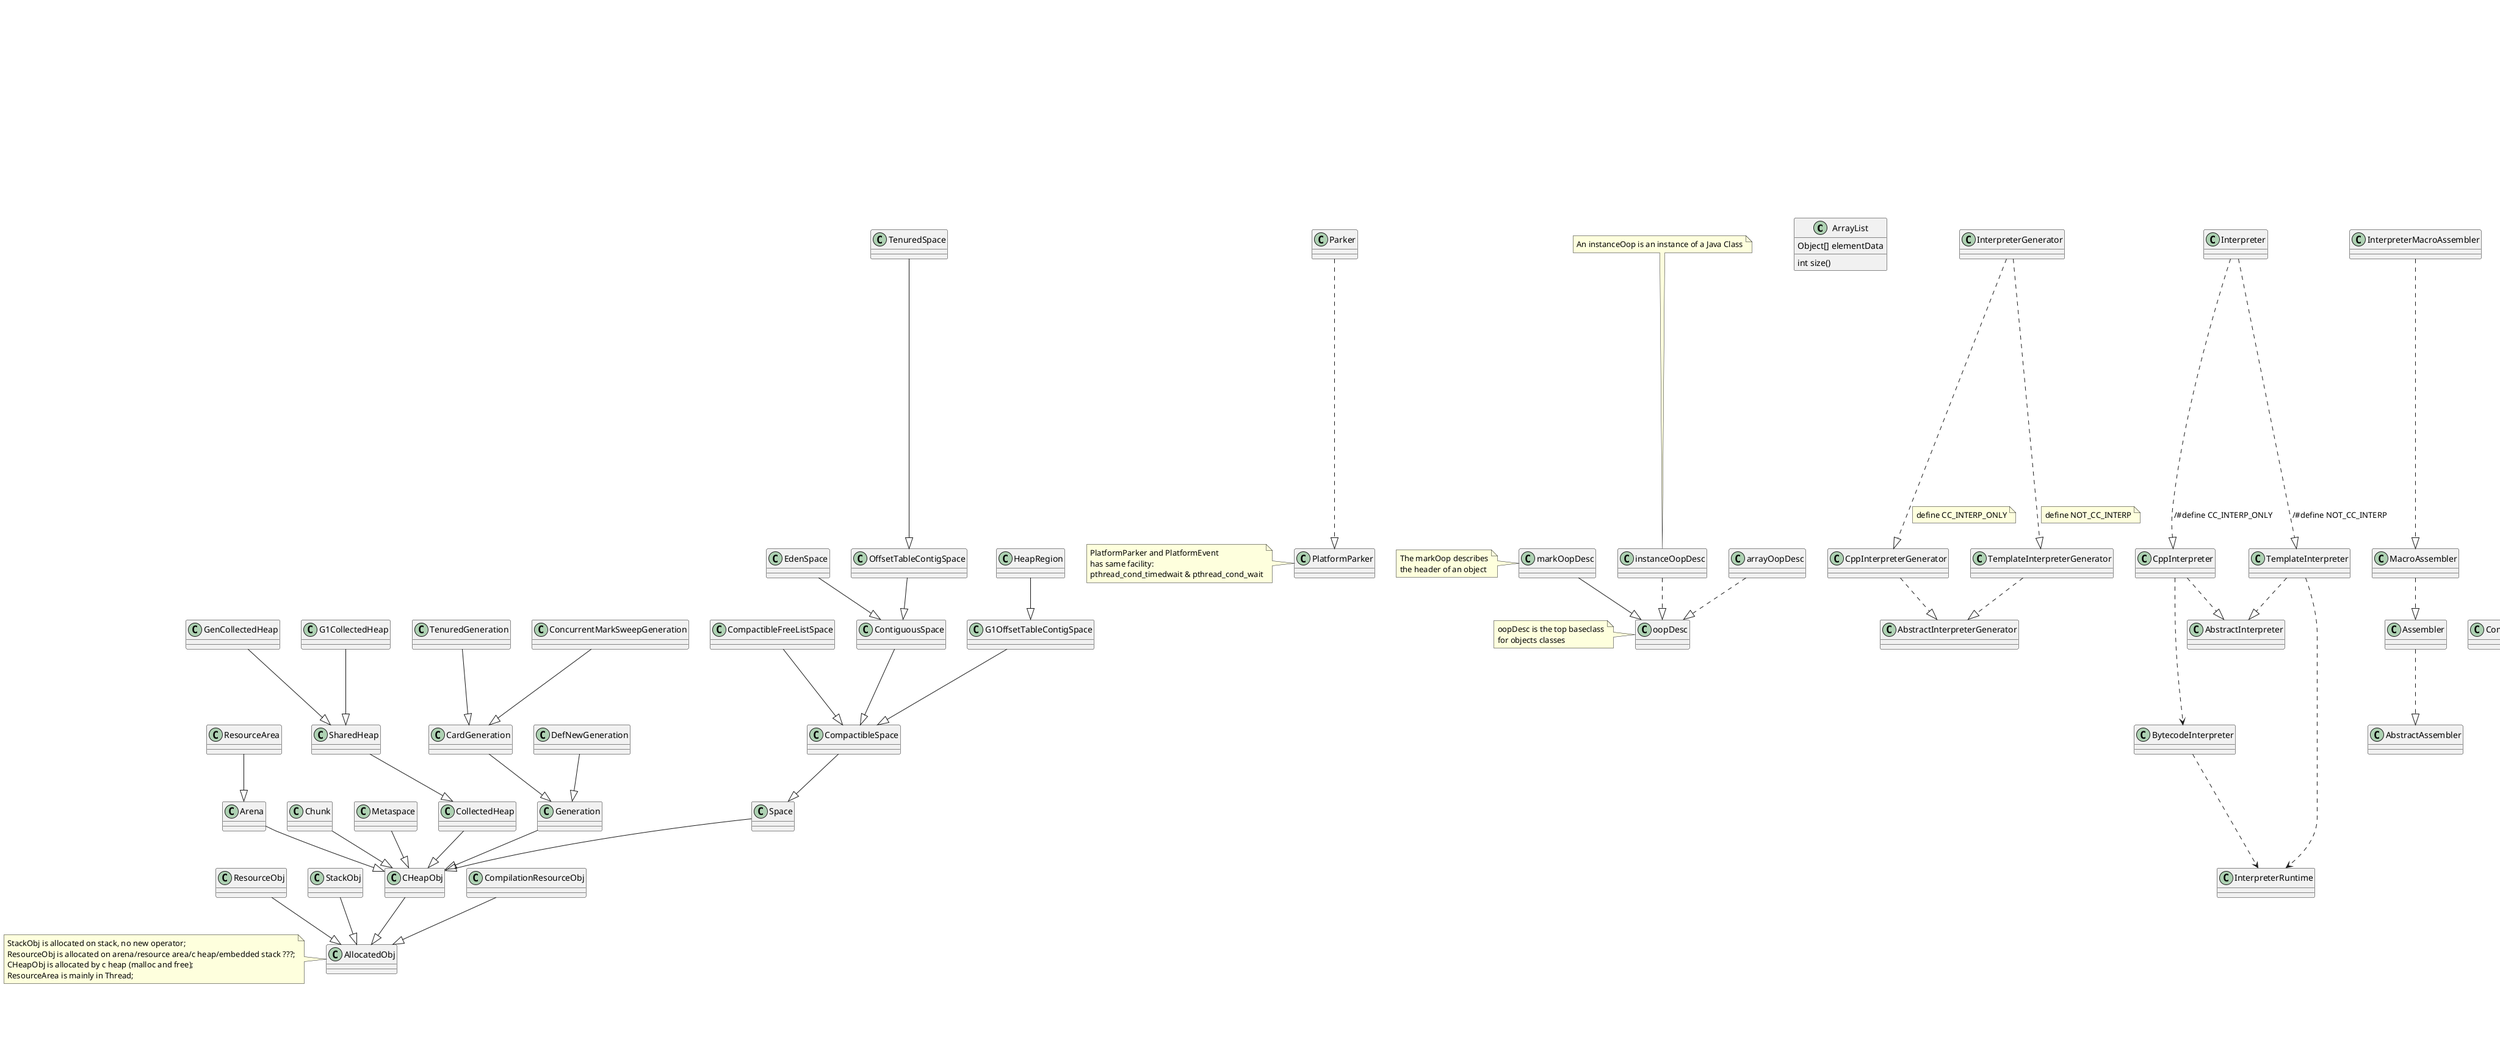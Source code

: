 @startuml
class ArrayList {
Object[] elementData
int size()
}

CppInterpreterGenerator ..|> AbstractInterpreterGenerator
TemplateInterpreterGenerator ..|> AbstractInterpreterGenerator
InterpreterGenerator ..|> CppInterpreterGenerator
note on link: define CC_INTERP_ONLY
InterpreterGenerator ..|> TemplateInterpreterGenerator
note on link: define NOT_CC_INTERP

CppInterpreter ..|> AbstractInterpreter
TemplateInterpreter ..|> AbstractInterpreter
Interpreter ..|> CppInterpreter: /#define CC_INTERP_ONLY
Interpreter ..|> TemplateInterpreter: /#define NOT_CC_INTERP

Assembler ..|> AbstractAssembler
MacroAssembler ..|> Assembler
InterpreterMacroAssembler ..|> MacroAssembler

BytecodeInterpreter ...> InterpreterRuntime
CppInterpreter ...> BytecodeInterpreter
TemplateInterpreter ...> InterpreterRuntime

Thread --|> ThreadShadow
JavaThread --|> Thread
NamedThread --|> Thread
WatcherThread --|> Thread

VMThread --|> NamedThread
ConcurrentGCThread --|> NamedThread
WorkerThread --|> NamedThread

GCTaskThread --|> WorkerThread
note top of GCTaskThread
GCTaskThread is for ParallelGC
end note

CompilerThread --|> JavaThread

Thread ...> OSThread

ResourceObj --|> AllocatedObj
StackObj --|> AllocatedObj
CHeapObj --|> AllocatedObj
CompilationResourceObj --|> AllocatedObj
note left of AllocatedObj
StackObj is allocated on stack, no new operator;
ResourceObj is allocated on arena/resource area/c heap/embedded stack ???;
CHeapObj is allocated by c heap (malloc and free);
ResourceArea is mainly in Thread;
end note

Arena --|> CHeapObj
ResourceArea --|> Arena
Chunk --|> CHeapObj
Metaspace --|> CHeapObj
CollectedHeap --|> CHeapObj
SharedHeap --|> CollectedHeap
GenCollectedHeap --|> SharedHeap
G1CollectedHeap --|> SharedHeap
Generation --|> CHeapObj
CardGeneration --|> Generation
TenuredGeneration --|> CardGeneration
ConcurrentMarkSweepGeneration --|> CardGeneration
DefNewGeneration --|> Generation

Space --|> CHeapObj
CompactibleSpace --|> Space
    CompactibleFreeListSpace --|> CompactibleSpace
    ContiguousSpace --|> CompactibleSpace
        EdenSpace --|> ContiguousSpace
        OffsetTableContigSpace --|> ContiguousSpace
            TenuredSpace --|> OffsetTableContigSpace
    G1OffsetTableContigSpace --|> CompactibleSpace
        HeapRegion --|> G1OffsetTableContigSpace

Parker ..|> PlatformParker
ParkEvent ..|> PlatformEvent
note left of PlatformParker
PlatformParker and PlatformEvent
has same facility:
pthread_cond_timedwait & pthread_cond_wait
end note

markOopDesc --|> oopDesc
instanceOopDesc ..|> oopDesc
arrayOopDesc ..|> oopDesc

note left of markOopDesc
The markOop describes
the header of an object
end note

note left of oopDesc
oopDesc is the top baseclass
for objects classes
end note

note top of instanceOopDesc
An instanceOop is an instance of a Java Class
end note

InstanceClassLoaderKlass ..|> InstanceKlass
InstanceMirrorKlass ..|> InstanceKlass
InstanceRefKlass ..|> InstanceKlass
InstanceKlass ..|> Klass
TypeArrayKlass ..|> ArrayKlass
ObjArrayKlass ..|> ArrayKlass
ArrayKlass ..|> Klass
Klass ..|> Metadata
Method ..|> Metadata
Metadata ..|> MetaspaceObj

ConstantPool ..|> Metadata
MethodData ..|> Metadata
ConstMethod ..|> MetaspaceObj
MethodCounters ..|> MetaspaceObj
ConstantPoolCache ..|> MetaspaceObj

Method ...> MethodData
Method ...> ConstMethod
ConstMethod ...> ConstantPool
ConstantPool ...> ConstantPoolCache

CodeBlob ..|> _ValueObj
nmethod ..|> CodeBlob
RuntimeStub ..|> CodeBlob
BufferBlob ..|> CodeBlob
AdapterBlob ..|> BufferBlob
SingletonBlob ..|> CodeBlob
DeoptimizationBlob ..|> SingletonBlob
SafepointBlob ..|> SingletonBlob
ExceptionBlob ..|> SingletonBlob
UncommonTrapBlob ..|> SingletonBlob

note bottom of CodeBlob
RuntimeStub: used to call a (static) C++ runtime routine
AdapterBlob: used to hold C2I/I2C adapters
ExceptionBlob: used for exception unwinding by Compiler2
UncommonTrapBlob: used for rare situation trap handling by Compiler2
end note

note as common_note
  将src.zip解压后将相应java源代码路径配置到jdk的source path中即可在idea中查看源码
  -XX:-UseStackBanging和-XX:-ProfileInterpreter，不生成栈检查和统计相关的汇编代码
  <b>global.h</b>: jvm flag 参数
  <b>javaCalls.cpp</b>: JavaCalls::call native方法中调用java方法
  <b>interpreterRuntime(解释执行的方法)、stubRoutines(编译执行的方法)、SharedRuntime(解释/编译执行的方法)
  <b>macroAssembler_x86.cpp</b>: MacroAssembler::call_VM 生成 模板解释器执行指令时(即java方法)调用native方法(interpreterRuntime的方法) 的例程的汇编代码
  <b>templateInterpreter_x86_64.cpp</b>: AbstractInterpreterGenerator::generate_method_entry generate_normal_entry generate_native_entry 生成java/native解释执行的入口
  <b>sharedRuntime_x86_64.cpp</b>: SharedRuntime::generate_native_wrapper 生成native编译执行的入口:
  InterpreterGenerator::generate_normal_entry ->
  	return address of asm code				(templateInterpreter)
  	return CppInterpreter::normal_entry     (zero)

  InterpreterGenerator::generate_native_entry ->
  	return address of asm code				(templateInterpreter)
  	return CppInterpreter::native_entry     (zero)

  assembler_x86.cpp
  globalDefinitions.hpp
  globals.hpp
  interp_masm_x86_64.cpp
  interpreterRuntime.cpp
  javaCalls.cpp
  jni.cpp
  jvm.cpp
  library_call.cpp
  macroAssembler_x86.cpp
  method.cpp
  nmethod.cpp
  sharedRuntime_x86_64.cpp
  stubGenerator_x86_64.cpp
  stubRoutines.cpp
  systemDictionary.cpp
  templateInterpreter_x86_64.cpp
  templateTable_x86_64.cpp
  x86_64.ad

  cppInterpreter_zero.cpp
  stubGenerator_zero.cpp

  <u>also</u> <color:royalBlue>on several</color> <s>words</s> lines
  Class13 --> Class14
  Class15 ..> Class16
  Class17 --|> Class18
  Class19 *--> Class20
end note
@enduml
